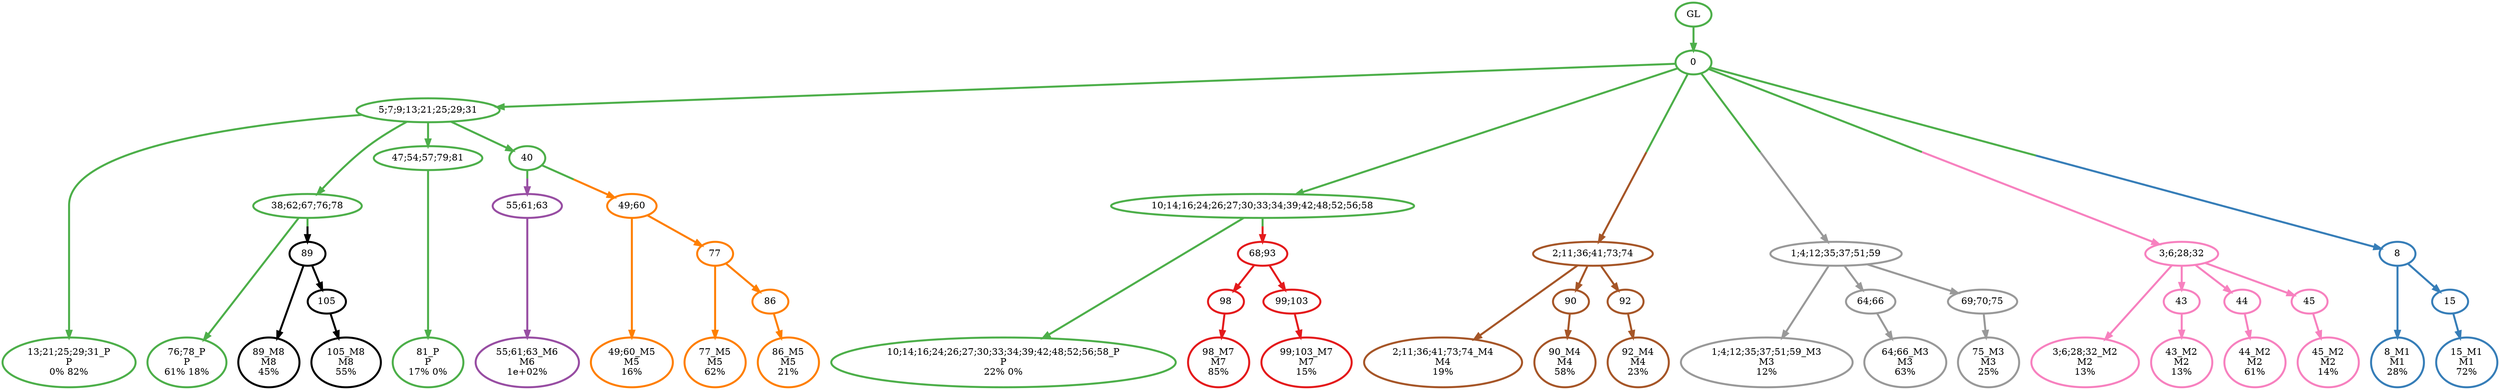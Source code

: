 digraph T {
	{
		rank=same
		48 [penwidth=3,colorscheme=set19,color=3,label="13;21;25;29;31_P\nP\n0% 82%"]
		46 [penwidth=3,colorscheme=set19,color=3,label="76;78_P\nP\n61% 18%"]
		44 [penwidth=3,colorscheme=set19,color=3,label="81_P\nP\n17% 0%"]
		42 [penwidth=3,colorscheme=set19,color=3,label="10;14;16;24;26;27;30;33;34;39;42;48;52;56;58_P\nP\n22% 0%"]
		41 [penwidth=3,colorscheme=set19,color=2,label="8_M1\nM1\n28%"]
		39 [penwidth=3,colorscheme=set19,color=2,label="15_M1\nM1\n72%"]
		38 [penwidth=3,colorscheme=set19,color=8,label="3;6;28;32_M2\nM2\n13%"]
		36 [penwidth=3,colorscheme=set19,color=8,label="43_M2\nM2\n13%"]
		34 [penwidth=3,colorscheme=set19,color=8,label="44_M2\nM2\n61%"]
		32 [penwidth=3,colorscheme=set19,color=8,label="45_M2\nM2\n14%"]
		31 [penwidth=3,colorscheme=set19,color=9,label="1;4;12;35;37;51;59_M3\nM3\n12%"]
		29 [penwidth=3,colorscheme=set19,color=9,label="64;66_M3\nM3\n63%"]
		27 [penwidth=3,colorscheme=set19,color=9,label="75_M3\nM3\n25%"]
		26 [penwidth=3,colorscheme=set19,color=7,label="2;11;36;41;73;74_M4\nM4\n19%"]
		24 [penwidth=3,colorscheme=set19,color=7,label="90_M4\nM4\n58%"]
		22 [penwidth=3,colorscheme=set19,color=7,label="92_M4\nM4\n23%"]
		20 [penwidth=3,colorscheme=set19,color=5,label="49;60_M5\nM5\n16%"]
		18 [penwidth=3,colorscheme=set19,color=5,label="77_M5\nM5\n62%"]
		16 [penwidth=3,colorscheme=set19,color=5,label="86_M5\nM5\n21%"]
		15 [penwidth=3,colorscheme=set19,color=4,label="55;61;63_M6\nM6\n1e+02%"]
		13 [penwidth=3,colorscheme=set19,color=1,label="98_M7\nM7\n85%"]
		11 [penwidth=3,colorscheme=set19,color=1,label="99;103_M7\nM7\n15%"]
		10 [penwidth=3,colorscheme=set19,color=10,label="89_M8\nM8\n45%"]
		8 [penwidth=3,colorscheme=set19,color=10,label="105_M8\nM8\n55%"]
	}
	51 [penwidth=3,colorscheme=set19,color=3,label="GL"]
	50 [penwidth=3,colorscheme=set19,color=3,label="0"]
	49 [penwidth=3,colorscheme=set19,color=3,label="5;7;9;13;21;25;29;31"]
	47 [penwidth=3,colorscheme=set19,color=3,label="38;62;67;76;78"]
	45 [penwidth=3,colorscheme=set19,color=3,label="47;54;57;79;81"]
	43 [penwidth=3,colorscheme=set19,color=3,label="10;14;16;24;26;27;30;33;34;39;42;48;52;56;58"]
	40 [penwidth=3,colorscheme=set19,color=2,label="15"]
	37 [penwidth=3,colorscheme=set19,color=8,label="43"]
	35 [penwidth=3,colorscheme=set19,color=8,label="44"]
	33 [penwidth=3,colorscheme=set19,color=8,label="45"]
	30 [penwidth=3,colorscheme=set19,color=9,label="64;66"]
	28 [penwidth=3,colorscheme=set19,color=9,label="69;70;75"]
	25 [penwidth=3,colorscheme=set19,color=7,label="90"]
	23 [penwidth=3,colorscheme=set19,color=7,label="92"]
	21 [penwidth=3,colorscheme=set19,color=3,label="40"]
	19 [penwidth=3,colorscheme=set19,color=5,label="77"]
	17 [penwidth=3,colorscheme=set19,color=5,label="86"]
	14 [penwidth=3,colorscheme=set19,color=1,label="98"]
	12 [penwidth=3,colorscheme=set19,color=1,label="99;103"]
	9 [penwidth=3,colorscheme=set19,color=10,label="105"]
	7 [penwidth=3,colorscheme=set19,color=10,label="89"]
	6 [penwidth=3,colorscheme=set19,color=1,label="68;93"]
	5 [penwidth=3,colorscheme=set19,color=4,label="55;61;63"]
	4 [penwidth=3,colorscheme=set19,color=5,label="49;60"]
	3 [penwidth=3,colorscheme=set19,color=7,label="2;11;36;41;73;74"]
	2 [penwidth=3,colorscheme=set19,color=9,label="1;4;12;35;37;51;59"]
	1 [penwidth=3,colorscheme=set19,color=8,label="3;6;28;32"]
	0 [penwidth=3,colorscheme=set19,color=2,label="8"]
	51 -> 50 [penwidth=3,colorscheme=set19,color=3]
	50 -> 43 [penwidth=3,colorscheme=set19,color=3]
	50 -> 49 [penwidth=3,colorscheme=set19,color=3]
	50 -> 3 [penwidth=3,colorscheme=set19,color="3;0.5:7"]
	50 -> 2 [penwidth=3,colorscheme=set19,color="3;0.5:9"]
	50 -> 1 [penwidth=3,colorscheme=set19,color="3;0.5:8"]
	50 -> 0 [penwidth=3,colorscheme=set19,color="3;0.5:2"]
	49 -> 48 [penwidth=3,colorscheme=set19,color=3]
	49 -> 21 [penwidth=3,colorscheme=set19,color=3]
	49 -> 45 [penwidth=3,colorscheme=set19,color=3]
	49 -> 47 [penwidth=3,colorscheme=set19,color=3]
	47 -> 46 [penwidth=3,colorscheme=set19,color=3]
	47 -> 7 [penwidth=3,colorscheme=set19,color="3;0.5:10"]
	45 -> 44 [penwidth=3,colorscheme=set19,color=3]
	43 -> 42 [penwidth=3,colorscheme=set19,color=3]
	43 -> 6 [penwidth=3,colorscheme=set19,color="3;0.5:1"]
	40 -> 39 [penwidth=3,colorscheme=set19,color=2]
	37 -> 36 [penwidth=3,colorscheme=set19,color=8]
	35 -> 34 [penwidth=3,colorscheme=set19,color=8]
	33 -> 32 [penwidth=3,colorscheme=set19,color=8]
	30 -> 29 [penwidth=3,colorscheme=set19,color=9]
	28 -> 27 [penwidth=3,colorscheme=set19,color=9]
	25 -> 24 [penwidth=3,colorscheme=set19,color=7]
	23 -> 22 [penwidth=3,colorscheme=set19,color=7]
	21 -> 5 [penwidth=3,colorscheme=set19,color="3;0.5:4"]
	21 -> 4 [penwidth=3,colorscheme=set19,color="3;0.5:5"]
	19 -> 18 [penwidth=3,colorscheme=set19,color=5]
	19 -> 17 [penwidth=3,colorscheme=set19,color=5]
	17 -> 16 [penwidth=3,colorscheme=set19,color=5]
	14 -> 13 [penwidth=3,colorscheme=set19,color=1]
	12 -> 11 [penwidth=3,colorscheme=set19,color=1]
	9 -> 8 [penwidth=3,colorscheme=set19,color=10]
	7 -> 10 [penwidth=3,colorscheme=set19,color=10]
	7 -> 9 [penwidth=3,colorscheme=set19,color=10]
	6 -> 14 [penwidth=3,colorscheme=set19,color=1]
	6 -> 12 [penwidth=3,colorscheme=set19,color=1]
	5 -> 15 [penwidth=3,colorscheme=set19,color=4]
	4 -> 20 [penwidth=3,colorscheme=set19,color=5]
	4 -> 19 [penwidth=3,colorscheme=set19,color=5]
	3 -> 26 [penwidth=3,colorscheme=set19,color=7]
	3 -> 25 [penwidth=3,colorscheme=set19,color=7]
	3 -> 23 [penwidth=3,colorscheme=set19,color=7]
	2 -> 31 [penwidth=3,colorscheme=set19,color=9]
	2 -> 30 [penwidth=3,colorscheme=set19,color=9]
	2 -> 28 [penwidth=3,colorscheme=set19,color=9]
	1 -> 38 [penwidth=3,colorscheme=set19,color=8]
	1 -> 37 [penwidth=3,colorscheme=set19,color=8]
	1 -> 35 [penwidth=3,colorscheme=set19,color=8]
	1 -> 33 [penwidth=3,colorscheme=set19,color=8]
	0 -> 41 [penwidth=3,colorscheme=set19,color=2]
	0 -> 40 [penwidth=3,colorscheme=set19,color=2]
}
